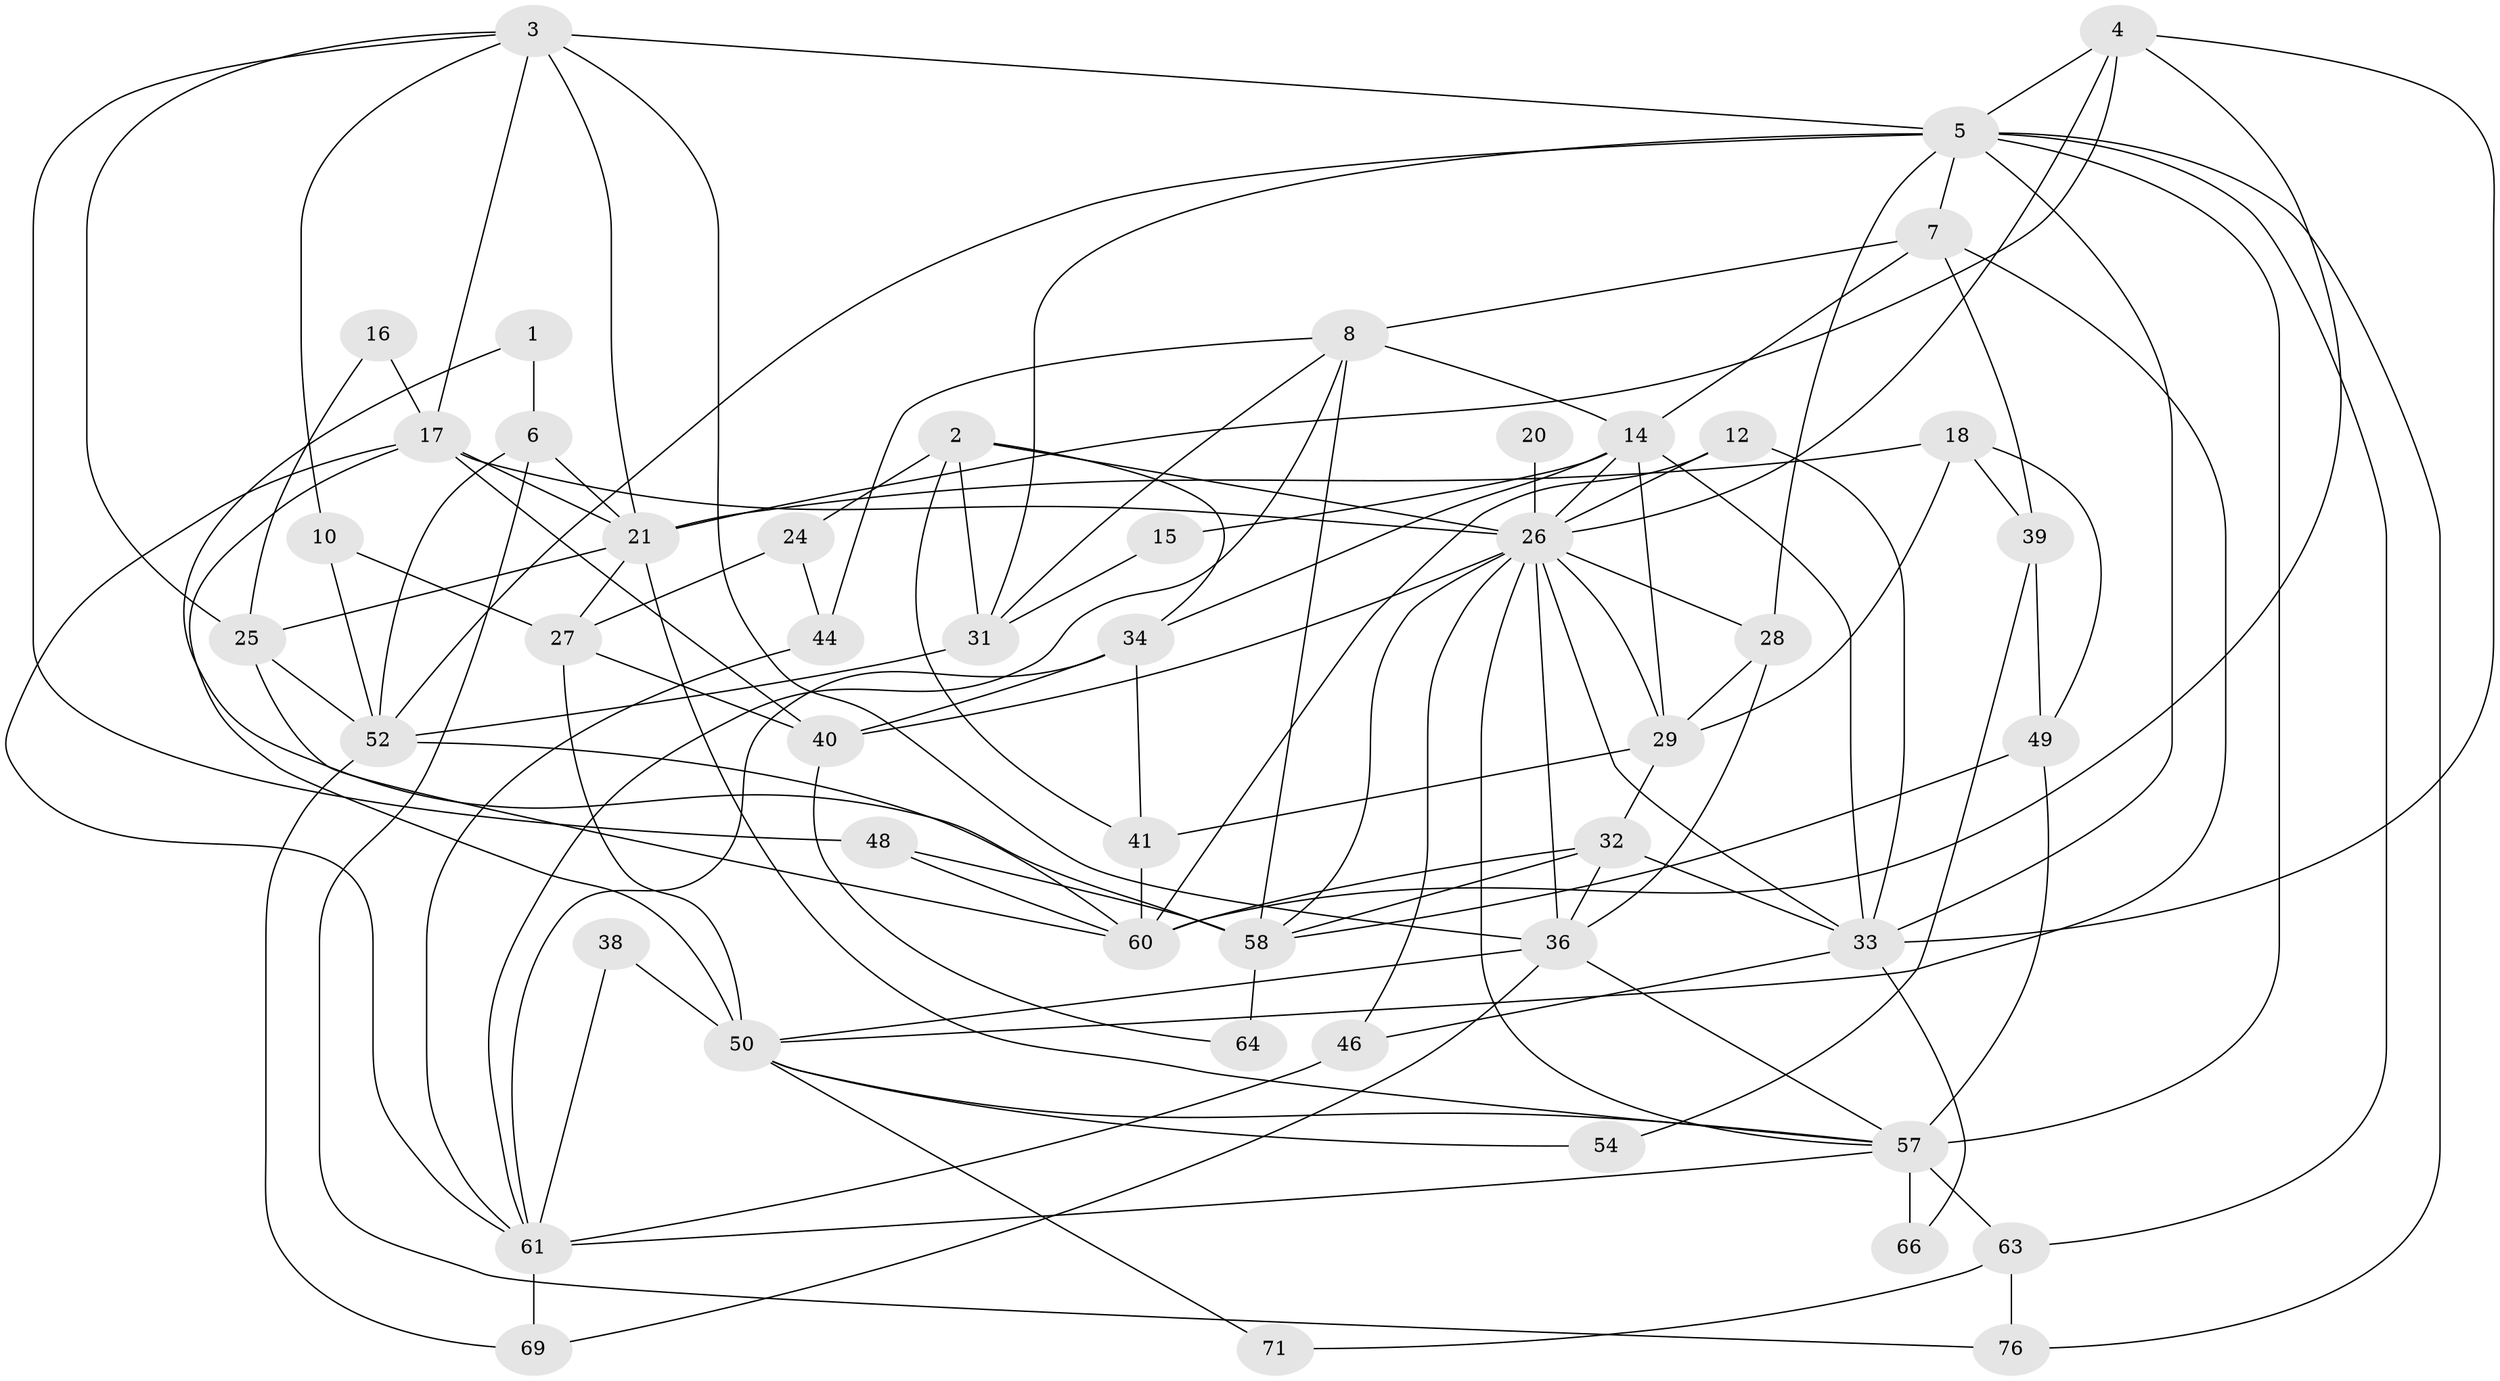 // Generated by graph-tools (version 1.1) at 2025/52/02/27/25 19:52:09]
// undirected, 49 vertices, 120 edges
graph export_dot {
graph [start="1"]
  node [color=gray90,style=filled];
  1;
  2 [super="+67"];
  3 [super="+11"];
  4;
  5 [super="+13"];
  6 [super="+22"];
  7 [super="+9"];
  8;
  10;
  12 [super="+68"];
  14 [super="+19"];
  15;
  16;
  17 [super="+30"];
  18;
  20;
  21 [super="+23"];
  24;
  25 [super="+45"];
  26 [super="+62"];
  27 [super="+55"];
  28;
  29 [super="+37"];
  31 [super="+47"];
  32 [super="+35"];
  33 [super="+51"];
  34;
  36 [super="+53"];
  38;
  39 [super="+43"];
  40 [super="+42"];
  41;
  44 [super="+59"];
  46;
  48;
  49;
  50 [super="+75"];
  52 [super="+56"];
  54;
  57 [super="+70"];
  58 [super="+73"];
  60 [super="+65"];
  61 [super="+74"];
  63 [super="+72"];
  64;
  66;
  69;
  71;
  76;
  1 -- 6 [weight=2];
  1 -- 58;
  2 -- 26;
  2 -- 41;
  2 -- 24;
  2 -- 34;
  2 -- 31;
  3 -- 21;
  3 -- 25;
  3 -- 48;
  3 -- 17;
  3 -- 10;
  3 -- 36 [weight=2];
  3 -- 5;
  4 -- 33;
  4 -- 26;
  4 -- 21;
  4 -- 5;
  4 -- 60;
  5 -- 57;
  5 -- 33;
  5 -- 76;
  5 -- 52;
  5 -- 28;
  5 -- 31;
  5 -- 7;
  5 -- 63;
  6 -- 21;
  6 -- 76;
  6 -- 52;
  7 -- 14;
  7 -- 8;
  7 -- 50;
  7 -- 39;
  8 -- 31;
  8 -- 14;
  8 -- 58;
  8 -- 61;
  8 -- 44;
  10 -- 27;
  10 -- 52;
  12 -- 33;
  12 -- 26;
  12 -- 60;
  14 -- 15;
  14 -- 26;
  14 -- 34;
  14 -- 29;
  14 -- 33;
  15 -- 31;
  16 -- 25;
  16 -- 17;
  17 -- 21;
  17 -- 40;
  17 -- 26;
  17 -- 61;
  17 -- 50;
  18 -- 49;
  18 -- 21;
  18 -- 29;
  18 -- 39;
  20 -- 26 [weight=2];
  21 -- 57;
  21 -- 27;
  21 -- 25;
  24 -- 44;
  24 -- 27;
  25 -- 60;
  25 -- 52;
  26 -- 33;
  26 -- 36;
  26 -- 46;
  26 -- 58;
  26 -- 28;
  26 -- 57;
  26 -- 40;
  26 -- 29;
  27 -- 40;
  27 -- 50;
  28 -- 36;
  28 -- 29;
  29 -- 32;
  29 -- 41;
  31 -- 52;
  32 -- 58;
  32 -- 36;
  32 -- 60;
  32 -- 33;
  33 -- 66;
  33 -- 46;
  34 -- 41;
  34 -- 61;
  34 -- 40;
  36 -- 69;
  36 -- 57;
  36 -- 50;
  38 -- 50;
  38 -- 61;
  39 -- 49;
  39 -- 54;
  40 -- 64;
  41 -- 60;
  44 -- 61;
  46 -- 61;
  48 -- 60;
  48 -- 58;
  49 -- 58;
  49 -- 57;
  50 -- 57;
  50 -- 54;
  50 -- 71;
  52 -- 60;
  52 -- 69;
  57 -- 66;
  57 -- 61;
  57 -- 63;
  58 -- 64 [weight=2];
  61 -- 69;
  63 -- 76;
  63 -- 71;
}
